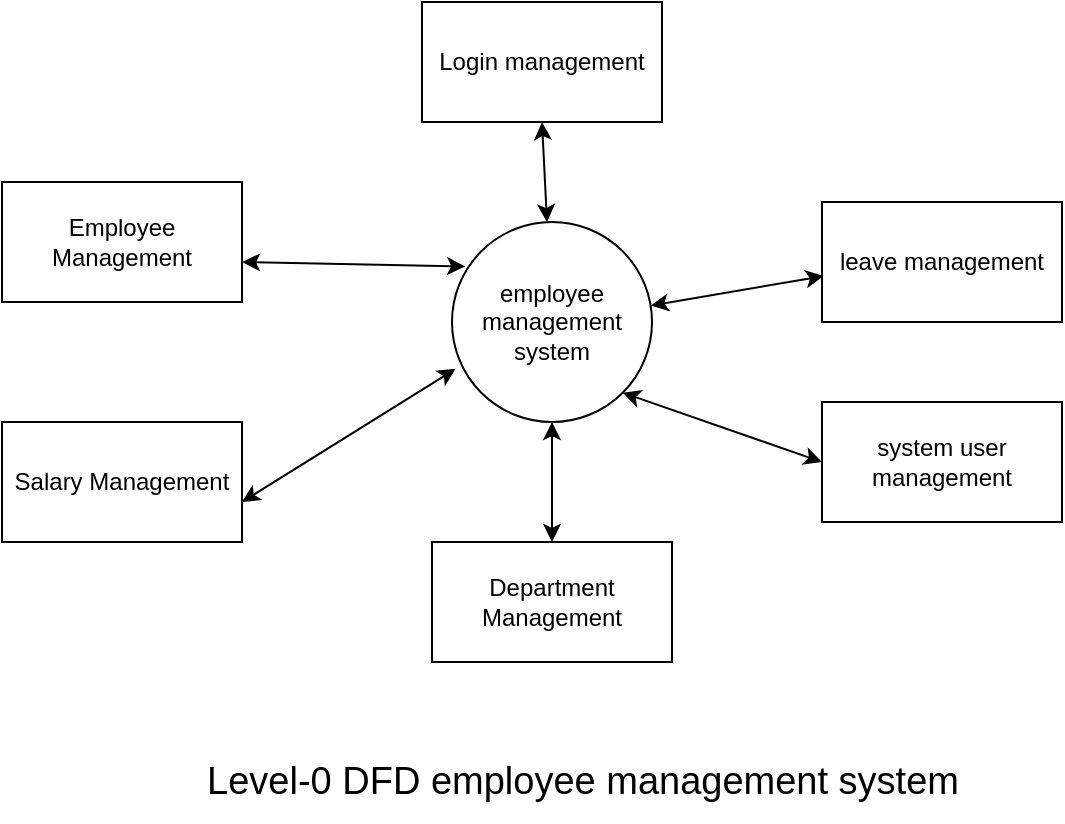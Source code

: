 <mxfile version="20.8.16" type="device"><diagram name="Page-1" id="LD54tw1ZNnZLieDHFrwd"><mxGraphModel dx="1036" dy="614" grid="1" gridSize="10" guides="1" tooltips="1" connect="1" arrows="1" fold="1" page="1" pageScale="1" pageWidth="850" pageHeight="1100" math="0" shadow="0"><root><mxCell id="0"/><mxCell id="1" parent="0"/><mxCell id="m79iE5tqcxnYAwLkTmv6-3" value="Login management" style="rounded=0;whiteSpace=wrap;html=1;" parent="1" vertex="1"><mxGeometry x="360" y="150" width="120" height="60" as="geometry"/></mxCell><mxCell id="m79iE5tqcxnYAwLkTmv6-4" value="Employee Management" style="rounded=0;whiteSpace=wrap;html=1;" parent="1" vertex="1"><mxGeometry x="150" y="240" width="120" height="60" as="geometry"/></mxCell><mxCell id="m79iE5tqcxnYAwLkTmv6-5" value="Salary Management" style="rounded=0;whiteSpace=wrap;html=1;" parent="1" vertex="1"><mxGeometry x="150" y="360" width="120" height="60" as="geometry"/></mxCell><mxCell id="m79iE5tqcxnYAwLkTmv6-6" value="leave management" style="rounded=0;whiteSpace=wrap;html=1;" parent="1" vertex="1"><mxGeometry x="560" y="250" width="120" height="60" as="geometry"/></mxCell><mxCell id="m79iE5tqcxnYAwLkTmv6-7" value="system user management" style="rounded=0;whiteSpace=wrap;html=1;" parent="1" vertex="1"><mxGeometry x="560" y="350" width="120" height="60" as="geometry"/></mxCell><mxCell id="m79iE5tqcxnYAwLkTmv6-9" value="&lt;span style=&quot;font-size: 19px;&quot;&gt;Level-0 DFD employee management system&lt;/span&gt;" style="text;html=1;align=center;verticalAlign=middle;resizable=0;points=[];autosize=1;strokeColor=none;fillColor=none;" parent="1" vertex="1"><mxGeometry x="240" y="520" width="400" height="40" as="geometry"/></mxCell><mxCell id="m79iE5tqcxnYAwLkTmv6-10" value="" style="endArrow=classic;startArrow=classic;html=1;rounded=0;entryX=0.066;entryY=0.222;entryDx=0;entryDy=0;entryPerimeter=0;" parent="1" target="m79iE5tqcxnYAwLkTmv6-1" edge="1"><mxGeometry width="50" height="50" relative="1" as="geometry"><mxPoint x="270" y="280" as="sourcePoint"/><mxPoint x="340" y="270" as="targetPoint"/></mxGeometry></mxCell><mxCell id="m79iE5tqcxnYAwLkTmv6-11" value="" style="endArrow=classic;startArrow=classic;html=1;rounded=0;entryX=0.018;entryY=0.734;entryDx=0;entryDy=0;entryPerimeter=0;" parent="1" target="m79iE5tqcxnYAwLkTmv6-1" edge="1"><mxGeometry width="50" height="50" relative="1" as="geometry"><mxPoint x="270" y="400" as="sourcePoint"/><mxPoint x="320" y="350" as="targetPoint"/></mxGeometry></mxCell><mxCell id="m79iE5tqcxnYAwLkTmv6-14" value="" style="endArrow=none;startArrow=classic;html=1;rounded=0;" parent="1" target="m79iE5tqcxnYAwLkTmv6-1" edge="1"><mxGeometry width="50" height="50" relative="1" as="geometry"><mxPoint x="400" y="310" as="sourcePoint"/><mxPoint x="450" y="260" as="targetPoint"/></mxGeometry></mxCell><mxCell id="m79iE5tqcxnYAwLkTmv6-1" value="employee management system" style="ellipse;whiteSpace=wrap;html=1;aspect=fixed;" parent="1" vertex="1"><mxGeometry x="375" y="260" width="100" height="100" as="geometry"/></mxCell><mxCell id="m79iE5tqcxnYAwLkTmv6-15" value="" style="endArrow=classic;startArrow=classic;html=1;rounded=0;entryX=0.007;entryY=0.617;entryDx=0;entryDy=0;entryPerimeter=0;" parent="1" source="m79iE5tqcxnYAwLkTmv6-1" edge="1" target="m79iE5tqcxnYAwLkTmv6-6"><mxGeometry width="50" height="50" relative="1" as="geometry"><mxPoint x="510" y="320" as="sourcePoint"/><mxPoint x="560" y="270" as="targetPoint"/></mxGeometry></mxCell><mxCell id="m79iE5tqcxnYAwLkTmv6-16" value="" style="endArrow=classic;startArrow=classic;html=1;rounded=0;entryX=0.5;entryY=1;entryDx=0;entryDy=0;exitX=0.5;exitY=0;exitDx=0;exitDy=0;" parent="1" source="sffKaJgR83FY7OWd-gOl-1" target="m79iE5tqcxnYAwLkTmv6-1" edge="1"><mxGeometry width="50" height="50" relative="1" as="geometry"><mxPoint x="420" y="410" as="sourcePoint"/><mxPoint x="470" y="365" as="targetPoint"/></mxGeometry></mxCell><mxCell id="m79iE5tqcxnYAwLkTmv6-18" value="" style="endArrow=classic;startArrow=classic;html=1;rounded=0;exitX=1;exitY=1;exitDx=0;exitDy=0;" parent="1" source="m79iE5tqcxnYAwLkTmv6-1" edge="1"><mxGeometry width="50" height="50" relative="1" as="geometry"><mxPoint x="470" y="340" as="sourcePoint"/><mxPoint x="560" y="380" as="targetPoint"/></mxGeometry></mxCell><mxCell id="m79iE5tqcxnYAwLkTmv6-19" value="" style="endArrow=classic;startArrow=classic;html=1;rounded=0;entryX=0.5;entryY=1;entryDx=0;entryDy=0;" parent="1" source="m79iE5tqcxnYAwLkTmv6-1" edge="1"><mxGeometry width="50" height="50" relative="1" as="geometry"><mxPoint x="390" y="270" as="sourcePoint"/><mxPoint x="420" y="210" as="targetPoint"/></mxGeometry></mxCell><mxCell id="sffKaJgR83FY7OWd-gOl-1" value="Department Management" style="rounded=0;whiteSpace=wrap;html=1;" vertex="1" parent="1"><mxGeometry x="365" y="420" width="120" height="60" as="geometry"/></mxCell></root></mxGraphModel></diagram></mxfile>